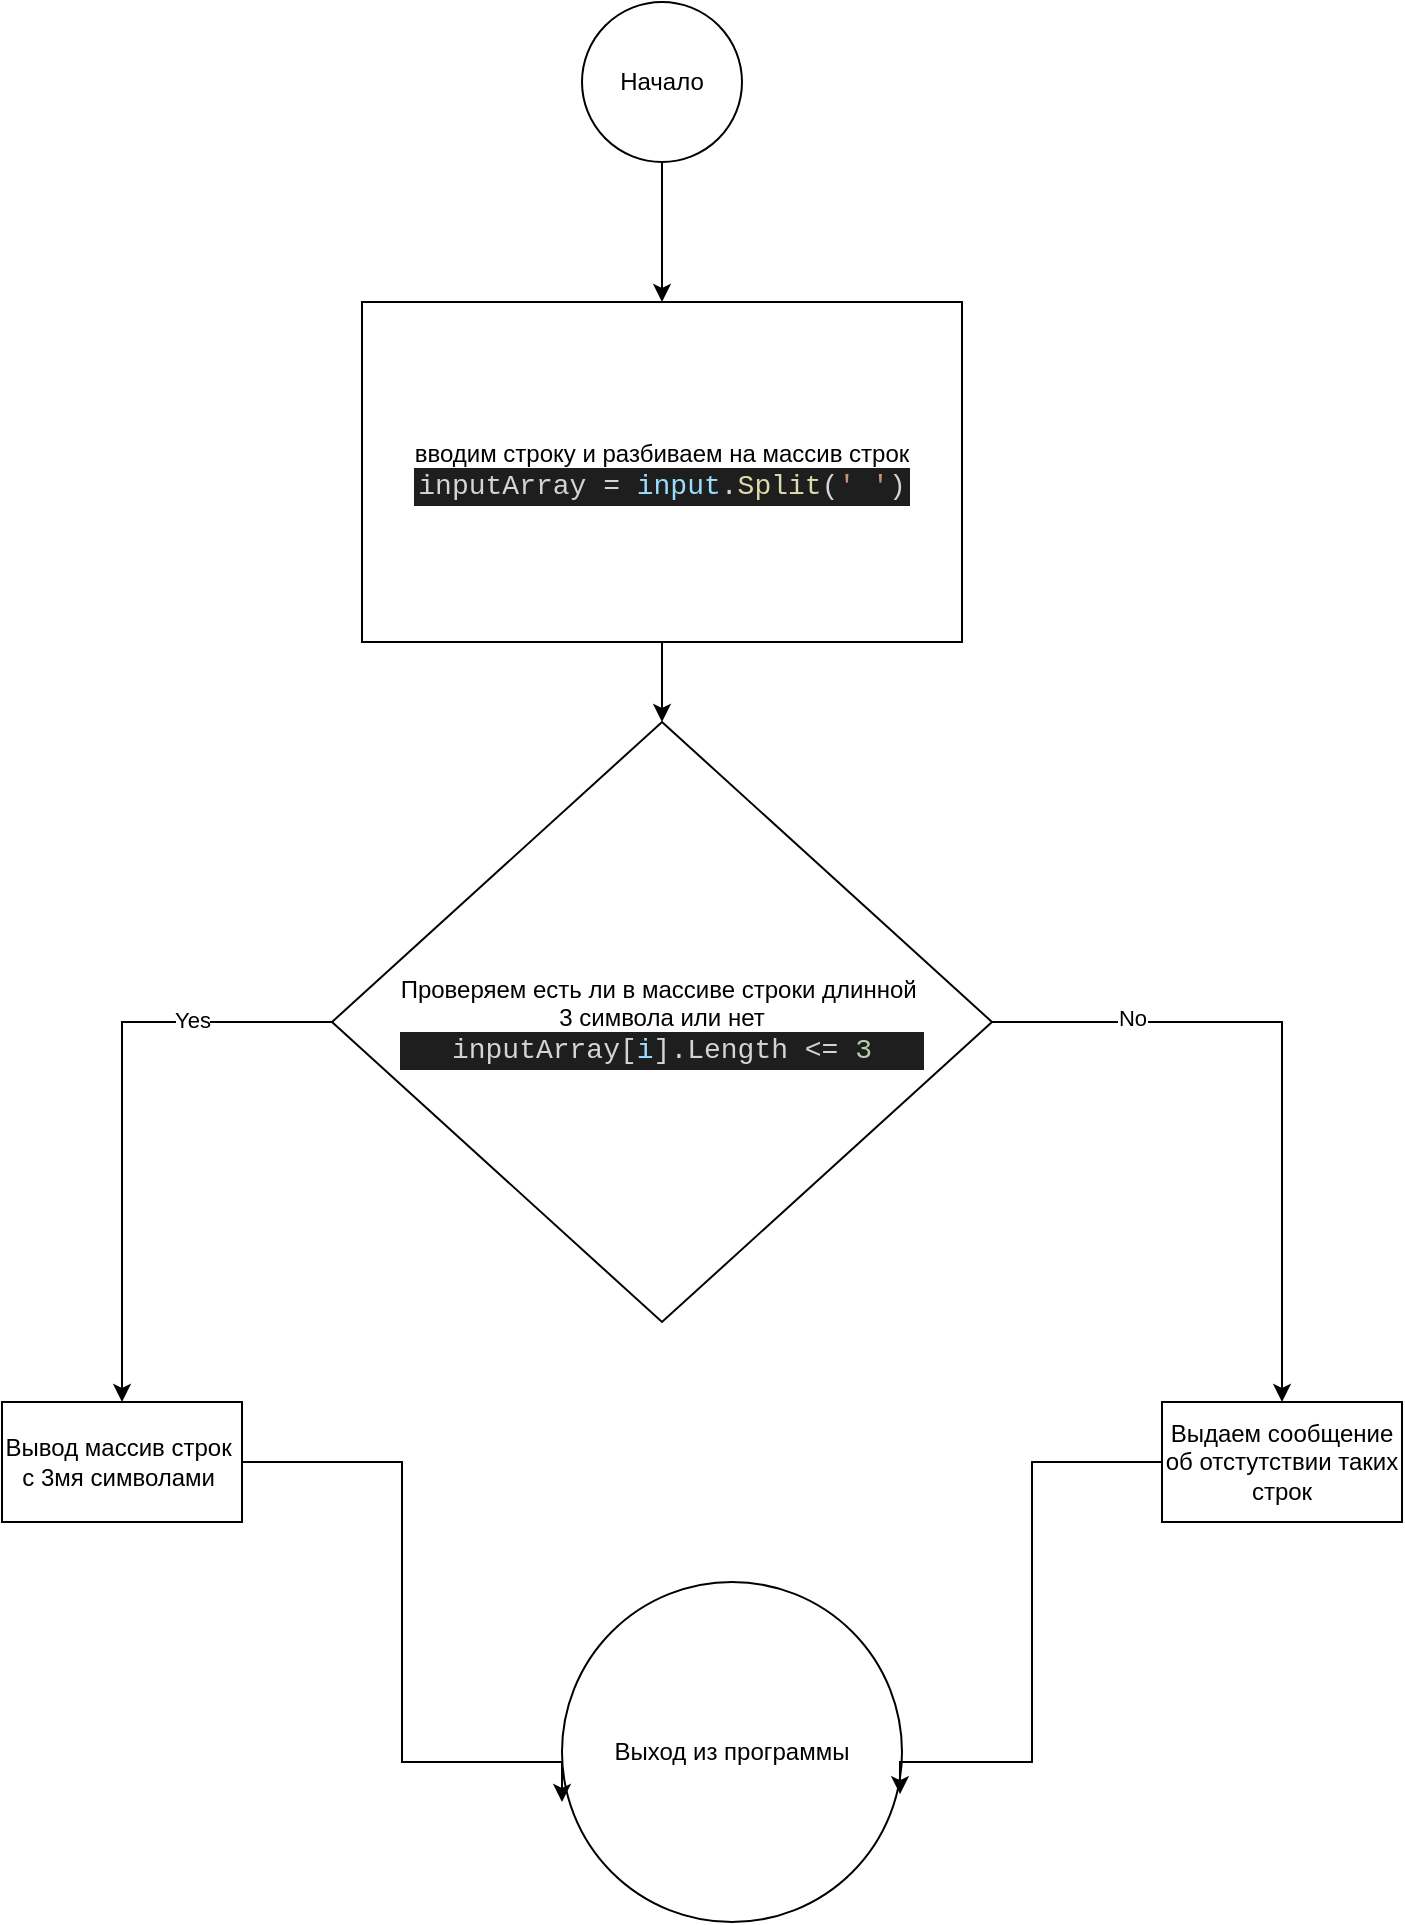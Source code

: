 <mxfile version="23.0.2" type="device">
  <diagram id="C5RBs43oDa-KdzZeNtuy" name="Page-1">
    <mxGraphModel dx="1418" dy="828" grid="1" gridSize="10" guides="1" tooltips="1" connect="1" arrows="1" fold="1" page="1" pageScale="1" pageWidth="827" pageHeight="1169" math="0" shadow="0">
      <root>
        <mxCell id="WIyWlLk6GJQsqaUBKTNV-0" />
        <mxCell id="WIyWlLk6GJQsqaUBKTNV-1" parent="WIyWlLk6GJQsqaUBKTNV-0" />
        <mxCell id="OdLC6a7R4vBJNEzhBuDr-3" value="" style="edgeStyle=orthogonalEdgeStyle;rounded=0;orthogonalLoop=1;jettySize=auto;html=1;" edge="1" parent="WIyWlLk6GJQsqaUBKTNV-1" source="OdLC6a7R4vBJNEzhBuDr-1" target="OdLC6a7R4vBJNEzhBuDr-2">
          <mxGeometry relative="1" as="geometry" />
        </mxCell>
        <mxCell id="OdLC6a7R4vBJNEzhBuDr-1" value="Начало&lt;br&gt;" style="ellipse;whiteSpace=wrap;html=1;aspect=fixed;" vertex="1" parent="WIyWlLk6GJQsqaUBKTNV-1">
          <mxGeometry x="350" y="40" width="80" height="80" as="geometry" />
        </mxCell>
        <mxCell id="OdLC6a7R4vBJNEzhBuDr-5" value="" style="edgeStyle=orthogonalEdgeStyle;rounded=0;orthogonalLoop=1;jettySize=auto;html=1;" edge="1" parent="WIyWlLk6GJQsqaUBKTNV-1" source="OdLC6a7R4vBJNEzhBuDr-2" target="OdLC6a7R4vBJNEzhBuDr-4">
          <mxGeometry relative="1" as="geometry" />
        </mxCell>
        <mxCell id="OdLC6a7R4vBJNEzhBuDr-2" value="вводим строку и разбиваем на массив строк&lt;br&gt;&lt;div style=&quot;color: rgb(212, 212, 212); background-color: rgb(30, 30, 30); font-family: Consolas, &amp;quot;Courier New&amp;quot;, monospace; font-size: 14px; line-height: 19px;&quot;&gt;inputArray = &lt;span style=&quot;color: #9cdcfe;&quot;&gt;input&lt;/span&gt;.&lt;span style=&quot;color: #dcdcaa;&quot;&gt;Split&lt;/span&gt;(&lt;span style=&quot;color: #ce9178;&quot;&gt;&#39;&lt;/span&gt;&lt;span style=&quot;color: #ce9178;&quot;&gt; &lt;/span&gt;&lt;span style=&quot;color: #ce9178;&quot;&gt;&#39;&lt;/span&gt;)&lt;/div&gt;" style="rounded=0;whiteSpace=wrap;html=1;" vertex="1" parent="WIyWlLk6GJQsqaUBKTNV-1">
          <mxGeometry x="240" y="190" width="300" height="170" as="geometry" />
        </mxCell>
        <mxCell id="OdLC6a7R4vBJNEzhBuDr-9" style="edgeStyle=orthogonalEdgeStyle;rounded=0;orthogonalLoop=1;jettySize=auto;html=1;entryX=0.5;entryY=0;entryDx=0;entryDy=0;" edge="1" parent="WIyWlLk6GJQsqaUBKTNV-1" source="OdLC6a7R4vBJNEzhBuDr-4" target="OdLC6a7R4vBJNEzhBuDr-7">
          <mxGeometry relative="1" as="geometry" />
        </mxCell>
        <mxCell id="OdLC6a7R4vBJNEzhBuDr-14" value="Yes" style="edgeLabel;html=1;align=center;verticalAlign=middle;resizable=0;points=[];" vertex="1" connectable="0" parent="OdLC6a7R4vBJNEzhBuDr-9">
          <mxGeometry x="-0.525" y="-1" relative="1" as="geometry">
            <mxPoint as="offset" />
          </mxGeometry>
        </mxCell>
        <mxCell id="OdLC6a7R4vBJNEzhBuDr-10" style="edgeStyle=orthogonalEdgeStyle;rounded=0;orthogonalLoop=1;jettySize=auto;html=1;entryX=0.5;entryY=0;entryDx=0;entryDy=0;" edge="1" parent="WIyWlLk6GJQsqaUBKTNV-1" source="OdLC6a7R4vBJNEzhBuDr-4" target="OdLC6a7R4vBJNEzhBuDr-6">
          <mxGeometry relative="1" as="geometry" />
        </mxCell>
        <mxCell id="OdLC6a7R4vBJNEzhBuDr-15" value="No" style="edgeLabel;html=1;align=center;verticalAlign=middle;resizable=0;points=[];" vertex="1" connectable="0" parent="OdLC6a7R4vBJNEzhBuDr-10">
          <mxGeometry x="-0.582" y="2" relative="1" as="geometry">
            <mxPoint as="offset" />
          </mxGeometry>
        </mxCell>
        <mxCell id="OdLC6a7R4vBJNEzhBuDr-4" value="Проверяем есть ли в массиве строки длинной&amp;nbsp;&lt;br&gt;3 символа или нет&lt;br&gt;&lt;div style=&quot;color: rgb(212, 212, 212); background-color: rgb(30, 30, 30); font-family: Consolas, &amp;quot;Courier New&amp;quot;, monospace; font-size: 14px; line-height: 19px;&quot;&gt;inputArray[&lt;span style=&quot;color: #9cdcfe;&quot;&gt;i&lt;/span&gt;].Length &amp;lt;= &lt;span style=&quot;color: #b5cea8;&quot;&gt;3&lt;/span&gt;&lt;/div&gt;" style="rhombus;whiteSpace=wrap;html=1;" vertex="1" parent="WIyWlLk6GJQsqaUBKTNV-1">
          <mxGeometry x="225" y="400" width="330" height="300" as="geometry" />
        </mxCell>
        <mxCell id="OdLC6a7R4vBJNEzhBuDr-6" value="Выдаем сообщение об отстутствии таких строк" style="rounded=0;whiteSpace=wrap;html=1;" vertex="1" parent="WIyWlLk6GJQsqaUBKTNV-1">
          <mxGeometry x="640" y="740" width="120" height="60" as="geometry" />
        </mxCell>
        <mxCell id="OdLC6a7R4vBJNEzhBuDr-7" value="Вывод массив строк&amp;nbsp;&lt;br&gt;с 3мя символами&amp;nbsp;" style="rounded=0;whiteSpace=wrap;html=1;" vertex="1" parent="WIyWlLk6GJQsqaUBKTNV-1">
          <mxGeometry x="60" y="740" width="120" height="60" as="geometry" />
        </mxCell>
        <mxCell id="OdLC6a7R4vBJNEzhBuDr-8" value="Выход из программы" style="ellipse;whiteSpace=wrap;html=1;aspect=fixed;" vertex="1" parent="WIyWlLk6GJQsqaUBKTNV-1">
          <mxGeometry x="340" y="830" width="170" height="170" as="geometry" />
        </mxCell>
        <mxCell id="OdLC6a7R4vBJNEzhBuDr-11" style="edgeStyle=orthogonalEdgeStyle;rounded=0;orthogonalLoop=1;jettySize=auto;html=1;entryX=0.994;entryY=0.624;entryDx=0;entryDy=0;entryPerimeter=0;" edge="1" parent="WIyWlLk6GJQsqaUBKTNV-1" source="OdLC6a7R4vBJNEzhBuDr-6" target="OdLC6a7R4vBJNEzhBuDr-8">
          <mxGeometry relative="1" as="geometry">
            <Array as="points">
              <mxPoint x="575" y="770" />
              <mxPoint x="575" y="920" />
              <mxPoint x="509" y="920" />
            </Array>
          </mxGeometry>
        </mxCell>
        <mxCell id="OdLC6a7R4vBJNEzhBuDr-13" style="edgeStyle=orthogonalEdgeStyle;rounded=0;orthogonalLoop=1;jettySize=auto;html=1;entryX=0;entryY=0.647;entryDx=0;entryDy=0;entryPerimeter=0;" edge="1" parent="WIyWlLk6GJQsqaUBKTNV-1" source="OdLC6a7R4vBJNEzhBuDr-7" target="OdLC6a7R4vBJNEzhBuDr-8">
          <mxGeometry relative="1" as="geometry">
            <Array as="points">
              <mxPoint x="260" y="770" />
              <mxPoint x="260" y="920" />
              <mxPoint x="340" y="920" />
            </Array>
          </mxGeometry>
        </mxCell>
      </root>
    </mxGraphModel>
  </diagram>
</mxfile>

